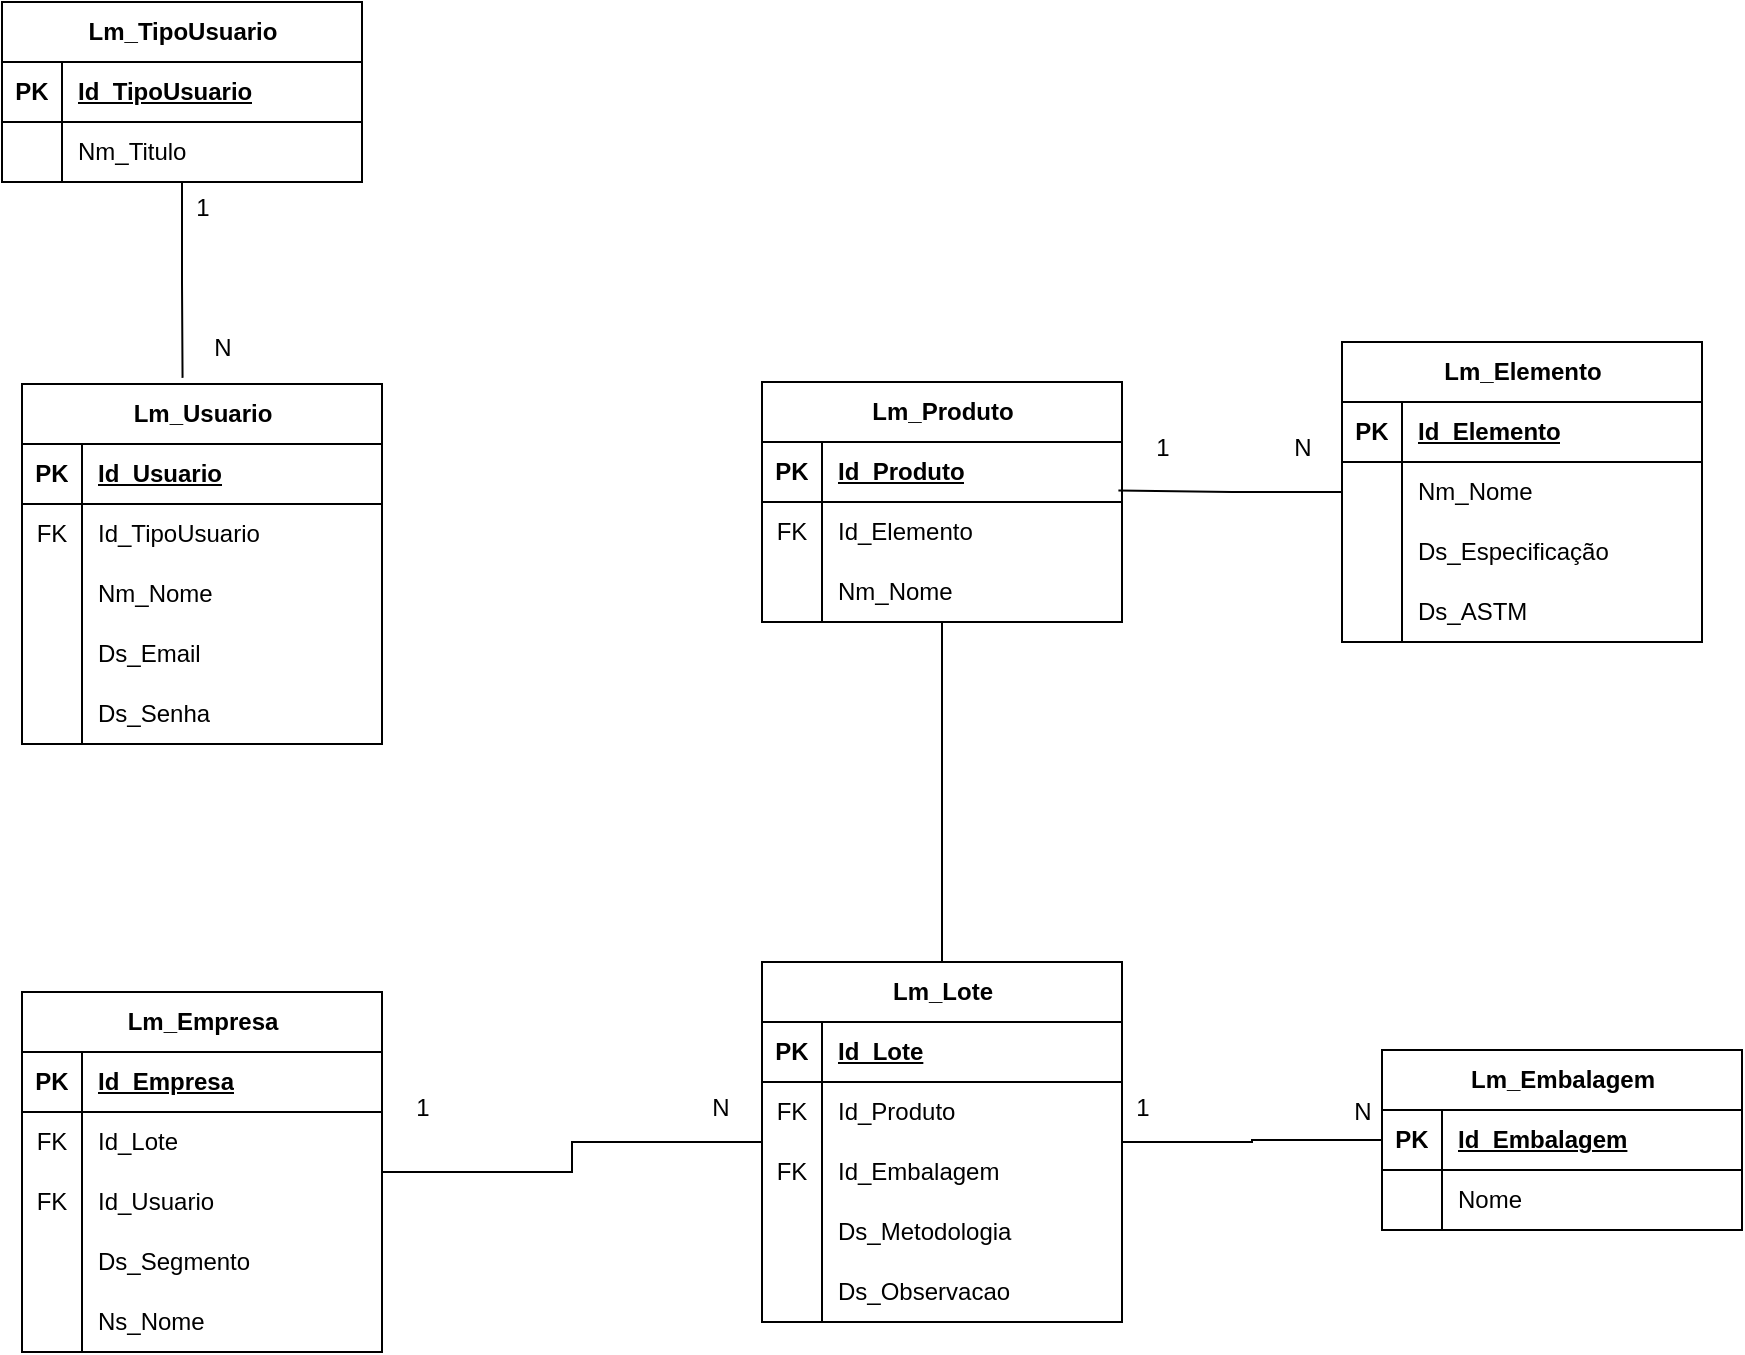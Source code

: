 <mxfile version="21.6.6" type="device">
  <diagram name="Página-1" id="bmn5eWGv1XNmhQKJCM1_">
    <mxGraphModel dx="874" dy="470" grid="1" gridSize="10" guides="1" tooltips="1" connect="1" arrows="1" fold="1" page="1" pageScale="1" pageWidth="827" pageHeight="1169" math="0" shadow="0">
      <root>
        <mxCell id="0" />
        <mxCell id="1" parent="0" />
        <mxCell id="cEam4NDUMq8KvLsOZecw-1" value="Lm_Usuario" style="shape=table;startSize=30;container=1;collapsible=1;childLayout=tableLayout;fixedRows=1;rowLines=0;fontStyle=1;align=center;resizeLast=1;html=1;" parent="1" vertex="1">
          <mxGeometry x="390" y="391" width="180" height="180" as="geometry" />
        </mxCell>
        <mxCell id="cEam4NDUMq8KvLsOZecw-2" value="" style="shape=tableRow;horizontal=0;startSize=0;swimlaneHead=0;swimlaneBody=0;fillColor=none;collapsible=0;dropTarget=0;points=[[0,0.5],[1,0.5]];portConstraint=eastwest;top=0;left=0;right=0;bottom=1;" parent="cEam4NDUMq8KvLsOZecw-1" vertex="1">
          <mxGeometry y="30" width="180" height="30" as="geometry" />
        </mxCell>
        <mxCell id="cEam4NDUMq8KvLsOZecw-3" value="PK" style="shape=partialRectangle;connectable=0;fillColor=none;top=0;left=0;bottom=0;right=0;fontStyle=1;overflow=hidden;whiteSpace=wrap;html=1;" parent="cEam4NDUMq8KvLsOZecw-2" vertex="1">
          <mxGeometry width="30" height="30" as="geometry">
            <mxRectangle width="30" height="30" as="alternateBounds" />
          </mxGeometry>
        </mxCell>
        <mxCell id="cEam4NDUMq8KvLsOZecw-4" value="Id_Usuario" style="shape=partialRectangle;connectable=0;fillColor=none;top=0;left=0;bottom=0;right=0;align=left;spacingLeft=6;fontStyle=5;overflow=hidden;whiteSpace=wrap;html=1;" parent="cEam4NDUMq8KvLsOZecw-2" vertex="1">
          <mxGeometry x="30" width="150" height="30" as="geometry">
            <mxRectangle width="150" height="30" as="alternateBounds" />
          </mxGeometry>
        </mxCell>
        <mxCell id="cEam4NDUMq8KvLsOZecw-5" value="" style="shape=tableRow;horizontal=0;startSize=0;swimlaneHead=0;swimlaneBody=0;fillColor=none;collapsible=0;dropTarget=0;points=[[0,0.5],[1,0.5]];portConstraint=eastwest;top=0;left=0;right=0;bottom=0;" parent="cEam4NDUMq8KvLsOZecw-1" vertex="1">
          <mxGeometry y="60" width="180" height="30" as="geometry" />
        </mxCell>
        <mxCell id="cEam4NDUMq8KvLsOZecw-6" value="FK" style="shape=partialRectangle;connectable=0;fillColor=none;top=0;left=0;bottom=0;right=0;editable=1;overflow=hidden;whiteSpace=wrap;html=1;" parent="cEam4NDUMq8KvLsOZecw-5" vertex="1">
          <mxGeometry width="30" height="30" as="geometry">
            <mxRectangle width="30" height="30" as="alternateBounds" />
          </mxGeometry>
        </mxCell>
        <mxCell id="cEam4NDUMq8KvLsOZecw-7" value="Id_TipoUsuario" style="shape=partialRectangle;connectable=0;fillColor=none;top=0;left=0;bottom=0;right=0;align=left;spacingLeft=6;overflow=hidden;whiteSpace=wrap;html=1;" parent="cEam4NDUMq8KvLsOZecw-5" vertex="1">
          <mxGeometry x="30" width="150" height="30" as="geometry">
            <mxRectangle width="150" height="30" as="alternateBounds" />
          </mxGeometry>
        </mxCell>
        <mxCell id="cEam4NDUMq8KvLsOZecw-11" value="" style="shape=tableRow;horizontal=0;startSize=0;swimlaneHead=0;swimlaneBody=0;fillColor=none;collapsible=0;dropTarget=0;points=[[0,0.5],[1,0.5]];portConstraint=eastwest;top=0;left=0;right=0;bottom=0;" parent="cEam4NDUMq8KvLsOZecw-1" vertex="1">
          <mxGeometry y="90" width="180" height="30" as="geometry" />
        </mxCell>
        <mxCell id="cEam4NDUMq8KvLsOZecw-12" value="" style="shape=partialRectangle;connectable=0;fillColor=none;top=0;left=0;bottom=0;right=0;editable=1;overflow=hidden;whiteSpace=wrap;html=1;" parent="cEam4NDUMq8KvLsOZecw-11" vertex="1">
          <mxGeometry width="30" height="30" as="geometry">
            <mxRectangle width="30" height="30" as="alternateBounds" />
          </mxGeometry>
        </mxCell>
        <mxCell id="cEam4NDUMq8KvLsOZecw-13" value="Nm_Nome" style="shape=partialRectangle;connectable=0;fillColor=none;top=0;left=0;bottom=0;right=0;align=left;spacingLeft=6;overflow=hidden;whiteSpace=wrap;html=1;" parent="cEam4NDUMq8KvLsOZecw-11" vertex="1">
          <mxGeometry x="30" width="150" height="30" as="geometry">
            <mxRectangle width="150" height="30" as="alternateBounds" />
          </mxGeometry>
        </mxCell>
        <mxCell id="cEam4NDUMq8KvLsOZecw-28" value="" style="shape=tableRow;horizontal=0;startSize=0;swimlaneHead=0;swimlaneBody=0;fillColor=none;collapsible=0;dropTarget=0;points=[[0,0.5],[1,0.5]];portConstraint=eastwest;top=0;left=0;right=0;bottom=0;" parent="cEam4NDUMq8KvLsOZecw-1" vertex="1">
          <mxGeometry y="120" width="180" height="30" as="geometry" />
        </mxCell>
        <mxCell id="cEam4NDUMq8KvLsOZecw-29" value="" style="shape=partialRectangle;connectable=0;fillColor=none;top=0;left=0;bottom=0;right=0;editable=1;overflow=hidden;whiteSpace=wrap;html=1;" parent="cEam4NDUMq8KvLsOZecw-28" vertex="1">
          <mxGeometry width="30" height="30" as="geometry">
            <mxRectangle width="30" height="30" as="alternateBounds" />
          </mxGeometry>
        </mxCell>
        <mxCell id="cEam4NDUMq8KvLsOZecw-30" value="Ds_Email&#x9;" style="shape=partialRectangle;connectable=0;fillColor=none;top=0;left=0;bottom=0;right=0;align=left;spacingLeft=6;overflow=hidden;whiteSpace=wrap;html=1;" parent="cEam4NDUMq8KvLsOZecw-28" vertex="1">
          <mxGeometry x="30" width="150" height="30" as="geometry">
            <mxRectangle width="150" height="30" as="alternateBounds" />
          </mxGeometry>
        </mxCell>
        <mxCell id="cEam4NDUMq8KvLsOZecw-142" value="" style="shape=tableRow;horizontal=0;startSize=0;swimlaneHead=0;swimlaneBody=0;fillColor=none;collapsible=0;dropTarget=0;points=[[0,0.5],[1,0.5]];portConstraint=eastwest;top=0;left=0;right=0;bottom=0;" parent="cEam4NDUMq8KvLsOZecw-1" vertex="1">
          <mxGeometry y="150" width="180" height="30" as="geometry" />
        </mxCell>
        <mxCell id="cEam4NDUMq8KvLsOZecw-143" value="" style="shape=partialRectangle;connectable=0;fillColor=none;top=0;left=0;bottom=0;right=0;editable=1;overflow=hidden;whiteSpace=wrap;html=1;" parent="cEam4NDUMq8KvLsOZecw-142" vertex="1">
          <mxGeometry width="30" height="30" as="geometry">
            <mxRectangle width="30" height="30" as="alternateBounds" />
          </mxGeometry>
        </mxCell>
        <mxCell id="cEam4NDUMq8KvLsOZecw-144" value="Ds_Senha" style="shape=partialRectangle;connectable=0;fillColor=none;top=0;left=0;bottom=0;right=0;align=left;spacingLeft=6;overflow=hidden;whiteSpace=wrap;html=1;" parent="cEam4NDUMq8KvLsOZecw-142" vertex="1">
          <mxGeometry x="30" width="150" height="30" as="geometry">
            <mxRectangle width="150" height="30" as="alternateBounds" />
          </mxGeometry>
        </mxCell>
        <mxCell id="cEam4NDUMq8KvLsOZecw-27" style="edgeStyle=orthogonalEdgeStyle;rounded=0;orthogonalLoop=1;jettySize=auto;html=1;entryX=0.446;entryY=-0.017;entryDx=0;entryDy=0;entryPerimeter=0;endArrow=none;endFill=0;" parent="1" source="cEam4NDUMq8KvLsOZecw-14" target="cEam4NDUMq8KvLsOZecw-1" edge="1">
          <mxGeometry relative="1" as="geometry" />
        </mxCell>
        <mxCell id="cEam4NDUMq8KvLsOZecw-14" value="Lm_TipoUsuario" style="shape=table;startSize=30;container=1;collapsible=1;childLayout=tableLayout;fixedRows=1;rowLines=0;fontStyle=1;align=center;resizeLast=1;html=1;" parent="1" vertex="1">
          <mxGeometry x="380" y="200" width="180" height="90" as="geometry" />
        </mxCell>
        <mxCell id="cEam4NDUMq8KvLsOZecw-15" value="" style="shape=tableRow;horizontal=0;startSize=0;swimlaneHead=0;swimlaneBody=0;fillColor=none;collapsible=0;dropTarget=0;points=[[0,0.5],[1,0.5]];portConstraint=eastwest;top=0;left=0;right=0;bottom=1;" parent="cEam4NDUMq8KvLsOZecw-14" vertex="1">
          <mxGeometry y="30" width="180" height="30" as="geometry" />
        </mxCell>
        <mxCell id="cEam4NDUMq8KvLsOZecw-16" value="PK" style="shape=partialRectangle;connectable=0;fillColor=none;top=0;left=0;bottom=0;right=0;fontStyle=1;overflow=hidden;whiteSpace=wrap;html=1;" parent="cEam4NDUMq8KvLsOZecw-15" vertex="1">
          <mxGeometry width="30" height="30" as="geometry">
            <mxRectangle width="30" height="30" as="alternateBounds" />
          </mxGeometry>
        </mxCell>
        <mxCell id="cEam4NDUMq8KvLsOZecw-17" value="Id_TipoUsuario" style="shape=partialRectangle;connectable=0;fillColor=none;top=0;left=0;bottom=0;right=0;align=left;spacingLeft=6;fontStyle=5;overflow=hidden;whiteSpace=wrap;html=1;" parent="cEam4NDUMq8KvLsOZecw-15" vertex="1">
          <mxGeometry x="30" width="150" height="30" as="geometry">
            <mxRectangle width="150" height="30" as="alternateBounds" />
          </mxGeometry>
        </mxCell>
        <mxCell id="cEam4NDUMq8KvLsOZecw-18" value="" style="shape=tableRow;horizontal=0;startSize=0;swimlaneHead=0;swimlaneBody=0;fillColor=none;collapsible=0;dropTarget=0;points=[[0,0.5],[1,0.5]];portConstraint=eastwest;top=0;left=0;right=0;bottom=0;" parent="cEam4NDUMq8KvLsOZecw-14" vertex="1">
          <mxGeometry y="60" width="180" height="30" as="geometry" />
        </mxCell>
        <mxCell id="cEam4NDUMq8KvLsOZecw-19" value="" style="shape=partialRectangle;connectable=0;fillColor=none;top=0;left=0;bottom=0;right=0;editable=1;overflow=hidden;whiteSpace=wrap;html=1;" parent="cEam4NDUMq8KvLsOZecw-18" vertex="1">
          <mxGeometry width="30" height="30" as="geometry">
            <mxRectangle width="30" height="30" as="alternateBounds" />
          </mxGeometry>
        </mxCell>
        <mxCell id="cEam4NDUMq8KvLsOZecw-20" value="Nm_Titulo" style="shape=partialRectangle;connectable=0;fillColor=none;top=0;left=0;bottom=0;right=0;align=left;spacingLeft=6;overflow=hidden;whiteSpace=wrap;html=1;" parent="cEam4NDUMq8KvLsOZecw-18" vertex="1">
          <mxGeometry x="30" width="150" height="30" as="geometry">
            <mxRectangle width="150" height="30" as="alternateBounds" />
          </mxGeometry>
        </mxCell>
        <mxCell id="cEam4NDUMq8KvLsOZecw-117" style="edgeStyle=orthogonalEdgeStyle;rounded=0;orthogonalLoop=1;jettySize=auto;html=1;entryX=0.99;entryY=0.808;entryDx=0;entryDy=0;entryPerimeter=0;endArrow=none;endFill=0;" parent="1" source="cEam4NDUMq8KvLsOZecw-53" target="cEam4NDUMq8KvLsOZecw-102" edge="1">
          <mxGeometry relative="1" as="geometry" />
        </mxCell>
        <mxCell id="cEam4NDUMq8KvLsOZecw-53" value="Lm_Elemento" style="shape=table;startSize=30;container=1;collapsible=1;childLayout=tableLayout;fixedRows=1;rowLines=0;fontStyle=1;align=center;resizeLast=1;html=1;" parent="1" vertex="1">
          <mxGeometry x="1050" y="370" width="180" height="150" as="geometry" />
        </mxCell>
        <mxCell id="cEam4NDUMq8KvLsOZecw-54" value="" style="shape=tableRow;horizontal=0;startSize=0;swimlaneHead=0;swimlaneBody=0;fillColor=none;collapsible=0;dropTarget=0;points=[[0,0.5],[1,0.5]];portConstraint=eastwest;top=0;left=0;right=0;bottom=1;" parent="cEam4NDUMq8KvLsOZecw-53" vertex="1">
          <mxGeometry y="30" width="180" height="30" as="geometry" />
        </mxCell>
        <mxCell id="cEam4NDUMq8KvLsOZecw-55" value="PK" style="shape=partialRectangle;connectable=0;fillColor=none;top=0;left=0;bottom=0;right=0;fontStyle=1;overflow=hidden;whiteSpace=wrap;html=1;" parent="cEam4NDUMq8KvLsOZecw-54" vertex="1">
          <mxGeometry width="30" height="30" as="geometry">
            <mxRectangle width="30" height="30" as="alternateBounds" />
          </mxGeometry>
        </mxCell>
        <mxCell id="cEam4NDUMq8KvLsOZecw-56" value="Id_Elemento" style="shape=partialRectangle;connectable=0;fillColor=none;top=0;left=0;bottom=0;right=0;align=left;spacingLeft=6;fontStyle=5;overflow=hidden;whiteSpace=wrap;html=1;" parent="cEam4NDUMq8KvLsOZecw-54" vertex="1">
          <mxGeometry x="30" width="150" height="30" as="geometry">
            <mxRectangle width="150" height="30" as="alternateBounds" />
          </mxGeometry>
        </mxCell>
        <mxCell id="cEam4NDUMq8KvLsOZecw-57" value="" style="shape=tableRow;horizontal=0;startSize=0;swimlaneHead=0;swimlaneBody=0;fillColor=none;collapsible=0;dropTarget=0;points=[[0,0.5],[1,0.5]];portConstraint=eastwest;top=0;left=0;right=0;bottom=0;" parent="cEam4NDUMq8KvLsOZecw-53" vertex="1">
          <mxGeometry y="60" width="180" height="30" as="geometry" />
        </mxCell>
        <mxCell id="cEam4NDUMq8KvLsOZecw-58" value="" style="shape=partialRectangle;connectable=0;fillColor=none;top=0;left=0;bottom=0;right=0;editable=1;overflow=hidden;whiteSpace=wrap;html=1;" parent="cEam4NDUMq8KvLsOZecw-57" vertex="1">
          <mxGeometry width="30" height="30" as="geometry">
            <mxRectangle width="30" height="30" as="alternateBounds" />
          </mxGeometry>
        </mxCell>
        <mxCell id="cEam4NDUMq8KvLsOZecw-59" value="Nm_Nome" style="shape=partialRectangle;connectable=0;fillColor=none;top=0;left=0;bottom=0;right=0;align=left;spacingLeft=6;overflow=hidden;whiteSpace=wrap;html=1;" parent="cEam4NDUMq8KvLsOZecw-57" vertex="1">
          <mxGeometry x="30" width="150" height="30" as="geometry">
            <mxRectangle width="150" height="30" as="alternateBounds" />
          </mxGeometry>
        </mxCell>
        <mxCell id="cEam4NDUMq8KvLsOZecw-60" value="" style="shape=tableRow;horizontal=0;startSize=0;swimlaneHead=0;swimlaneBody=0;fillColor=none;collapsible=0;dropTarget=0;points=[[0,0.5],[1,0.5]];portConstraint=eastwest;top=0;left=0;right=0;bottom=0;" parent="cEam4NDUMq8KvLsOZecw-53" vertex="1">
          <mxGeometry y="90" width="180" height="30" as="geometry" />
        </mxCell>
        <mxCell id="cEam4NDUMq8KvLsOZecw-61" value="" style="shape=partialRectangle;connectable=0;fillColor=none;top=0;left=0;bottom=0;right=0;editable=1;overflow=hidden;whiteSpace=wrap;html=1;" parent="cEam4NDUMq8KvLsOZecw-60" vertex="1">
          <mxGeometry width="30" height="30" as="geometry">
            <mxRectangle width="30" height="30" as="alternateBounds" />
          </mxGeometry>
        </mxCell>
        <mxCell id="cEam4NDUMq8KvLsOZecw-62" value="Ds_Especificação" style="shape=partialRectangle;connectable=0;fillColor=none;top=0;left=0;bottom=0;right=0;align=left;spacingLeft=6;overflow=hidden;whiteSpace=wrap;html=1;" parent="cEam4NDUMq8KvLsOZecw-60" vertex="1">
          <mxGeometry x="30" width="150" height="30" as="geometry">
            <mxRectangle width="150" height="30" as="alternateBounds" />
          </mxGeometry>
        </mxCell>
        <mxCell id="cEam4NDUMq8KvLsOZecw-63" value="" style="shape=tableRow;horizontal=0;startSize=0;swimlaneHead=0;swimlaneBody=0;fillColor=none;collapsible=0;dropTarget=0;points=[[0,0.5],[1,0.5]];portConstraint=eastwest;top=0;left=0;right=0;bottom=0;" parent="cEam4NDUMq8KvLsOZecw-53" vertex="1">
          <mxGeometry y="120" width="180" height="30" as="geometry" />
        </mxCell>
        <mxCell id="cEam4NDUMq8KvLsOZecw-64" value="" style="shape=partialRectangle;connectable=0;fillColor=none;top=0;left=0;bottom=0;right=0;editable=1;overflow=hidden;whiteSpace=wrap;html=1;" parent="cEam4NDUMq8KvLsOZecw-63" vertex="1">
          <mxGeometry width="30" height="30" as="geometry">
            <mxRectangle width="30" height="30" as="alternateBounds" />
          </mxGeometry>
        </mxCell>
        <mxCell id="cEam4NDUMq8KvLsOZecw-65" value="Ds_ASTM" style="shape=partialRectangle;connectable=0;fillColor=none;top=0;left=0;bottom=0;right=0;align=left;spacingLeft=6;overflow=hidden;whiteSpace=wrap;html=1;" parent="cEam4NDUMq8KvLsOZecw-63" vertex="1">
          <mxGeometry x="30" width="150" height="30" as="geometry">
            <mxRectangle width="150" height="30" as="alternateBounds" />
          </mxGeometry>
        </mxCell>
        <mxCell id="cEam4NDUMq8KvLsOZecw-118" style="edgeStyle=orthogonalEdgeStyle;rounded=0;orthogonalLoop=1;jettySize=auto;html=1;entryX=0;entryY=0.5;entryDx=0;entryDy=0;endArrow=none;endFill=0;" parent="1" source="cEam4NDUMq8KvLsOZecw-69" target="cEam4NDUMq8KvLsOZecw-86" edge="1">
          <mxGeometry relative="1" as="geometry" />
        </mxCell>
        <mxCell id="cEam4NDUMq8KvLsOZecw-69" value="Lm_Lote" style="shape=table;startSize=30;container=1;collapsible=1;childLayout=tableLayout;fixedRows=1;rowLines=0;fontStyle=1;align=center;resizeLast=1;html=1;" parent="1" vertex="1">
          <mxGeometry x="760" y="680" width="180" height="180" as="geometry" />
        </mxCell>
        <mxCell id="cEam4NDUMq8KvLsOZecw-70" value="" style="shape=tableRow;horizontal=0;startSize=0;swimlaneHead=0;swimlaneBody=0;fillColor=none;collapsible=0;dropTarget=0;points=[[0,0.5],[1,0.5]];portConstraint=eastwest;top=0;left=0;right=0;bottom=1;" parent="cEam4NDUMq8KvLsOZecw-69" vertex="1">
          <mxGeometry y="30" width="180" height="30" as="geometry" />
        </mxCell>
        <mxCell id="cEam4NDUMq8KvLsOZecw-71" value="PK" style="shape=partialRectangle;connectable=0;fillColor=none;top=0;left=0;bottom=0;right=0;fontStyle=1;overflow=hidden;whiteSpace=wrap;html=1;" parent="cEam4NDUMq8KvLsOZecw-70" vertex="1">
          <mxGeometry width="30" height="30" as="geometry">
            <mxRectangle width="30" height="30" as="alternateBounds" />
          </mxGeometry>
        </mxCell>
        <mxCell id="cEam4NDUMq8KvLsOZecw-72" value="Id_Lote" style="shape=partialRectangle;connectable=0;fillColor=none;top=0;left=0;bottom=0;right=0;align=left;spacingLeft=6;fontStyle=5;overflow=hidden;whiteSpace=wrap;html=1;" parent="cEam4NDUMq8KvLsOZecw-70" vertex="1">
          <mxGeometry x="30" width="150" height="30" as="geometry">
            <mxRectangle width="150" height="30" as="alternateBounds" />
          </mxGeometry>
        </mxCell>
        <mxCell id="cEam4NDUMq8KvLsOZecw-73" value="" style="shape=tableRow;horizontal=0;startSize=0;swimlaneHead=0;swimlaneBody=0;fillColor=none;collapsible=0;dropTarget=0;points=[[0,0.5],[1,0.5]];portConstraint=eastwest;top=0;left=0;right=0;bottom=0;" parent="cEam4NDUMq8KvLsOZecw-69" vertex="1">
          <mxGeometry y="60" width="180" height="30" as="geometry" />
        </mxCell>
        <mxCell id="cEam4NDUMq8KvLsOZecw-74" value="FK" style="shape=partialRectangle;connectable=0;fillColor=none;top=0;left=0;bottom=0;right=0;editable=1;overflow=hidden;whiteSpace=wrap;html=1;" parent="cEam4NDUMq8KvLsOZecw-73" vertex="1">
          <mxGeometry width="30" height="30" as="geometry">
            <mxRectangle width="30" height="30" as="alternateBounds" />
          </mxGeometry>
        </mxCell>
        <mxCell id="cEam4NDUMq8KvLsOZecw-75" value="Id_Produto" style="shape=partialRectangle;connectable=0;fillColor=none;top=0;left=0;bottom=0;right=0;align=left;spacingLeft=6;overflow=hidden;whiteSpace=wrap;html=1;" parent="cEam4NDUMq8KvLsOZecw-73" vertex="1">
          <mxGeometry x="30" width="150" height="30" as="geometry">
            <mxRectangle width="150" height="30" as="alternateBounds" />
          </mxGeometry>
        </mxCell>
        <mxCell id="cEam4NDUMq8KvLsOZecw-76" value="" style="shape=tableRow;horizontal=0;startSize=0;swimlaneHead=0;swimlaneBody=0;fillColor=none;collapsible=0;dropTarget=0;points=[[0,0.5],[1,0.5]];portConstraint=eastwest;top=0;left=0;right=0;bottom=0;" parent="cEam4NDUMq8KvLsOZecw-69" vertex="1">
          <mxGeometry y="90" width="180" height="30" as="geometry" />
        </mxCell>
        <mxCell id="cEam4NDUMq8KvLsOZecw-77" value="FK" style="shape=partialRectangle;connectable=0;fillColor=none;top=0;left=0;bottom=0;right=0;editable=1;overflow=hidden;whiteSpace=wrap;html=1;" parent="cEam4NDUMq8KvLsOZecw-76" vertex="1">
          <mxGeometry width="30" height="30" as="geometry">
            <mxRectangle width="30" height="30" as="alternateBounds" />
          </mxGeometry>
        </mxCell>
        <mxCell id="cEam4NDUMq8KvLsOZecw-78" value="Id_Embalagem" style="shape=partialRectangle;connectable=0;fillColor=none;top=0;left=0;bottom=0;right=0;align=left;spacingLeft=6;overflow=hidden;whiteSpace=wrap;html=1;" parent="cEam4NDUMq8KvLsOZecw-76" vertex="1">
          <mxGeometry x="30" width="150" height="30" as="geometry">
            <mxRectangle width="150" height="30" as="alternateBounds" />
          </mxGeometry>
        </mxCell>
        <mxCell id="cEam4NDUMq8KvLsOZecw-79" value="" style="shape=tableRow;horizontal=0;startSize=0;swimlaneHead=0;swimlaneBody=0;fillColor=none;collapsible=0;dropTarget=0;points=[[0,0.5],[1,0.5]];portConstraint=eastwest;top=0;left=0;right=0;bottom=0;" parent="cEam4NDUMq8KvLsOZecw-69" vertex="1">
          <mxGeometry y="120" width="180" height="30" as="geometry" />
        </mxCell>
        <mxCell id="cEam4NDUMq8KvLsOZecw-80" value="" style="shape=partialRectangle;connectable=0;fillColor=none;top=0;left=0;bottom=0;right=0;editable=1;overflow=hidden;whiteSpace=wrap;html=1;" parent="cEam4NDUMq8KvLsOZecw-79" vertex="1">
          <mxGeometry width="30" height="30" as="geometry">
            <mxRectangle width="30" height="30" as="alternateBounds" />
          </mxGeometry>
        </mxCell>
        <mxCell id="cEam4NDUMq8KvLsOZecw-81" value="Ds_Metodologia" style="shape=partialRectangle;connectable=0;fillColor=none;top=0;left=0;bottom=0;right=0;align=left;spacingLeft=6;overflow=hidden;whiteSpace=wrap;html=1;" parent="cEam4NDUMq8KvLsOZecw-79" vertex="1">
          <mxGeometry x="30" width="150" height="30" as="geometry">
            <mxRectangle width="150" height="30" as="alternateBounds" />
          </mxGeometry>
        </mxCell>
        <mxCell id="cEam4NDUMq8KvLsOZecw-82" value="" style="shape=tableRow;horizontal=0;startSize=0;swimlaneHead=0;swimlaneBody=0;fillColor=none;collapsible=0;dropTarget=0;points=[[0,0.5],[1,0.5]];portConstraint=eastwest;top=0;left=0;right=0;bottom=0;" parent="cEam4NDUMq8KvLsOZecw-69" vertex="1">
          <mxGeometry y="150" width="180" height="30" as="geometry" />
        </mxCell>
        <mxCell id="cEam4NDUMq8KvLsOZecw-83" value="" style="shape=partialRectangle;connectable=0;fillColor=none;top=0;left=0;bottom=0;right=0;editable=1;overflow=hidden;whiteSpace=wrap;html=1;" parent="cEam4NDUMq8KvLsOZecw-82" vertex="1">
          <mxGeometry width="30" height="30" as="geometry">
            <mxRectangle width="30" height="30" as="alternateBounds" />
          </mxGeometry>
        </mxCell>
        <mxCell id="cEam4NDUMq8KvLsOZecw-84" value="Ds_Observacao" style="shape=partialRectangle;connectable=0;fillColor=none;top=0;left=0;bottom=0;right=0;align=left;spacingLeft=6;overflow=hidden;whiteSpace=wrap;html=1;" parent="cEam4NDUMq8KvLsOZecw-82" vertex="1">
          <mxGeometry x="30" width="150" height="30" as="geometry">
            <mxRectangle width="150" height="30" as="alternateBounds" />
          </mxGeometry>
        </mxCell>
        <mxCell id="cEam4NDUMq8KvLsOZecw-85" value="Lm_Embalagem" style="shape=table;startSize=30;container=1;collapsible=1;childLayout=tableLayout;fixedRows=1;rowLines=0;fontStyle=1;align=center;resizeLast=1;html=1;" parent="1" vertex="1">
          <mxGeometry x="1070" y="724" width="180" height="90" as="geometry" />
        </mxCell>
        <mxCell id="cEam4NDUMq8KvLsOZecw-86" value="" style="shape=tableRow;horizontal=0;startSize=0;swimlaneHead=0;swimlaneBody=0;fillColor=none;collapsible=0;dropTarget=0;points=[[0,0.5],[1,0.5]];portConstraint=eastwest;top=0;left=0;right=0;bottom=1;" parent="cEam4NDUMq8KvLsOZecw-85" vertex="1">
          <mxGeometry y="30" width="180" height="30" as="geometry" />
        </mxCell>
        <mxCell id="cEam4NDUMq8KvLsOZecw-87" value="PK" style="shape=partialRectangle;connectable=0;fillColor=none;top=0;left=0;bottom=0;right=0;fontStyle=1;overflow=hidden;whiteSpace=wrap;html=1;" parent="cEam4NDUMq8KvLsOZecw-86" vertex="1">
          <mxGeometry width="30" height="30" as="geometry">
            <mxRectangle width="30" height="30" as="alternateBounds" />
          </mxGeometry>
        </mxCell>
        <mxCell id="cEam4NDUMq8KvLsOZecw-88" value="Id_Embalagem" style="shape=partialRectangle;connectable=0;fillColor=none;top=0;left=0;bottom=0;right=0;align=left;spacingLeft=6;fontStyle=5;overflow=hidden;whiteSpace=wrap;html=1;" parent="cEam4NDUMq8KvLsOZecw-86" vertex="1">
          <mxGeometry x="30" width="150" height="30" as="geometry">
            <mxRectangle width="150" height="30" as="alternateBounds" />
          </mxGeometry>
        </mxCell>
        <mxCell id="cEam4NDUMq8KvLsOZecw-89" value="" style="shape=tableRow;horizontal=0;startSize=0;swimlaneHead=0;swimlaneBody=0;fillColor=none;collapsible=0;dropTarget=0;points=[[0,0.5],[1,0.5]];portConstraint=eastwest;top=0;left=0;right=0;bottom=0;" parent="cEam4NDUMq8KvLsOZecw-85" vertex="1">
          <mxGeometry y="60" width="180" height="30" as="geometry" />
        </mxCell>
        <mxCell id="cEam4NDUMq8KvLsOZecw-90" value="" style="shape=partialRectangle;connectable=0;fillColor=none;top=0;left=0;bottom=0;right=0;editable=1;overflow=hidden;whiteSpace=wrap;html=1;" parent="cEam4NDUMq8KvLsOZecw-89" vertex="1">
          <mxGeometry width="30" height="30" as="geometry">
            <mxRectangle width="30" height="30" as="alternateBounds" />
          </mxGeometry>
        </mxCell>
        <mxCell id="cEam4NDUMq8KvLsOZecw-91" value="Nome" style="shape=partialRectangle;connectable=0;fillColor=none;top=0;left=0;bottom=0;right=0;align=left;spacingLeft=6;overflow=hidden;whiteSpace=wrap;html=1;" parent="cEam4NDUMq8KvLsOZecw-89" vertex="1">
          <mxGeometry x="30" width="150" height="30" as="geometry">
            <mxRectangle width="150" height="30" as="alternateBounds" />
          </mxGeometry>
        </mxCell>
        <mxCell id="cEam4NDUMq8KvLsOZecw-119" style="edgeStyle=orthogonalEdgeStyle;rounded=0;orthogonalLoop=1;jettySize=auto;html=1;entryX=0.5;entryY=0;entryDx=0;entryDy=0;endArrow=none;endFill=0;" parent="1" source="cEam4NDUMq8KvLsOZecw-101" target="cEam4NDUMq8KvLsOZecw-69" edge="1">
          <mxGeometry relative="1" as="geometry" />
        </mxCell>
        <mxCell id="cEam4NDUMq8KvLsOZecw-101" value="Lm_Produto" style="shape=table;startSize=30;container=1;collapsible=1;childLayout=tableLayout;fixedRows=1;rowLines=0;fontStyle=1;align=center;resizeLast=1;html=1;" parent="1" vertex="1">
          <mxGeometry x="760" y="390" width="180" height="120" as="geometry" />
        </mxCell>
        <mxCell id="cEam4NDUMq8KvLsOZecw-102" value="" style="shape=tableRow;horizontal=0;startSize=0;swimlaneHead=0;swimlaneBody=0;fillColor=none;collapsible=0;dropTarget=0;points=[[0,0.5],[1,0.5]];portConstraint=eastwest;top=0;left=0;right=0;bottom=1;" parent="cEam4NDUMq8KvLsOZecw-101" vertex="1">
          <mxGeometry y="30" width="180" height="30" as="geometry" />
        </mxCell>
        <mxCell id="cEam4NDUMq8KvLsOZecw-103" value="PK" style="shape=partialRectangle;connectable=0;fillColor=none;top=0;left=0;bottom=0;right=0;fontStyle=1;overflow=hidden;whiteSpace=wrap;html=1;" parent="cEam4NDUMq8KvLsOZecw-102" vertex="1">
          <mxGeometry width="30" height="30" as="geometry">
            <mxRectangle width="30" height="30" as="alternateBounds" />
          </mxGeometry>
        </mxCell>
        <mxCell id="cEam4NDUMq8KvLsOZecw-104" value="Id_Produto" style="shape=partialRectangle;connectable=0;fillColor=none;top=0;left=0;bottom=0;right=0;align=left;spacingLeft=6;fontStyle=5;overflow=hidden;whiteSpace=wrap;html=1;" parent="cEam4NDUMq8KvLsOZecw-102" vertex="1">
          <mxGeometry x="30" width="150" height="30" as="geometry">
            <mxRectangle width="150" height="30" as="alternateBounds" />
          </mxGeometry>
        </mxCell>
        <mxCell id="cEam4NDUMq8KvLsOZecw-105" value="" style="shape=tableRow;horizontal=0;startSize=0;swimlaneHead=0;swimlaneBody=0;fillColor=none;collapsible=0;dropTarget=0;points=[[0,0.5],[1,0.5]];portConstraint=eastwest;top=0;left=0;right=0;bottom=0;" parent="cEam4NDUMq8KvLsOZecw-101" vertex="1">
          <mxGeometry y="60" width="180" height="30" as="geometry" />
        </mxCell>
        <mxCell id="cEam4NDUMq8KvLsOZecw-106" value="FK" style="shape=partialRectangle;connectable=0;fillColor=none;top=0;left=0;bottom=0;right=0;editable=1;overflow=hidden;whiteSpace=wrap;html=1;" parent="cEam4NDUMq8KvLsOZecw-105" vertex="1">
          <mxGeometry width="30" height="30" as="geometry">
            <mxRectangle width="30" height="30" as="alternateBounds" />
          </mxGeometry>
        </mxCell>
        <mxCell id="cEam4NDUMq8KvLsOZecw-107" value="Id_Elemento" style="shape=partialRectangle;connectable=0;fillColor=none;top=0;left=0;bottom=0;right=0;align=left;spacingLeft=6;overflow=hidden;whiteSpace=wrap;html=1;" parent="cEam4NDUMq8KvLsOZecw-105" vertex="1">
          <mxGeometry x="30" width="150" height="30" as="geometry">
            <mxRectangle width="150" height="30" as="alternateBounds" />
          </mxGeometry>
        </mxCell>
        <mxCell id="cEam4NDUMq8KvLsOZecw-114" value="" style="shape=tableRow;horizontal=0;startSize=0;swimlaneHead=0;swimlaneBody=0;fillColor=none;collapsible=0;dropTarget=0;points=[[0,0.5],[1,0.5]];portConstraint=eastwest;top=0;left=0;right=0;bottom=0;" parent="cEam4NDUMq8KvLsOZecw-101" vertex="1">
          <mxGeometry y="90" width="180" height="30" as="geometry" />
        </mxCell>
        <mxCell id="cEam4NDUMq8KvLsOZecw-115" value="" style="shape=partialRectangle;connectable=0;fillColor=none;top=0;left=0;bottom=0;right=0;editable=1;overflow=hidden;whiteSpace=wrap;html=1;" parent="cEam4NDUMq8KvLsOZecw-114" vertex="1">
          <mxGeometry width="30" height="30" as="geometry">
            <mxRectangle width="30" height="30" as="alternateBounds" />
          </mxGeometry>
        </mxCell>
        <mxCell id="cEam4NDUMq8KvLsOZecw-116" value="Nm_Nome" style="shape=partialRectangle;connectable=0;fillColor=none;top=0;left=0;bottom=0;right=0;align=left;spacingLeft=6;overflow=hidden;whiteSpace=wrap;html=1;" parent="cEam4NDUMq8KvLsOZecw-114" vertex="1">
          <mxGeometry x="30" width="150" height="30" as="geometry">
            <mxRectangle width="150" height="30" as="alternateBounds" />
          </mxGeometry>
        </mxCell>
        <mxCell id="cEam4NDUMq8KvLsOZecw-136" style="edgeStyle=orthogonalEdgeStyle;rounded=0;orthogonalLoop=1;jettySize=auto;html=1;endArrow=none;endFill=0;" parent="1" source="cEam4NDUMq8KvLsOZecw-120" target="cEam4NDUMq8KvLsOZecw-69" edge="1">
          <mxGeometry relative="1" as="geometry" />
        </mxCell>
        <mxCell id="cEam4NDUMq8KvLsOZecw-120" value="Lm_Empresa" style="shape=table;startSize=30;container=1;collapsible=1;childLayout=tableLayout;fixedRows=1;rowLines=0;fontStyle=1;align=center;resizeLast=1;html=1;" parent="1" vertex="1">
          <mxGeometry x="390" y="695" width="180" height="180" as="geometry" />
        </mxCell>
        <mxCell id="cEam4NDUMq8KvLsOZecw-121" value="" style="shape=tableRow;horizontal=0;startSize=0;swimlaneHead=0;swimlaneBody=0;fillColor=none;collapsible=0;dropTarget=0;points=[[0,0.5],[1,0.5]];portConstraint=eastwest;top=0;left=0;right=0;bottom=1;" parent="cEam4NDUMq8KvLsOZecw-120" vertex="1">
          <mxGeometry y="30" width="180" height="30" as="geometry" />
        </mxCell>
        <mxCell id="cEam4NDUMq8KvLsOZecw-122" value="PK" style="shape=partialRectangle;connectable=0;fillColor=none;top=0;left=0;bottom=0;right=0;fontStyle=1;overflow=hidden;whiteSpace=wrap;html=1;" parent="cEam4NDUMq8KvLsOZecw-121" vertex="1">
          <mxGeometry width="30" height="30" as="geometry">
            <mxRectangle width="30" height="30" as="alternateBounds" />
          </mxGeometry>
        </mxCell>
        <mxCell id="cEam4NDUMq8KvLsOZecw-123" value="Id_Empresa" style="shape=partialRectangle;connectable=0;fillColor=none;top=0;left=0;bottom=0;right=0;align=left;spacingLeft=6;fontStyle=5;overflow=hidden;whiteSpace=wrap;html=1;" parent="cEam4NDUMq8KvLsOZecw-121" vertex="1">
          <mxGeometry x="30" width="150" height="30" as="geometry">
            <mxRectangle width="150" height="30" as="alternateBounds" />
          </mxGeometry>
        </mxCell>
        <mxCell id="cEam4NDUMq8KvLsOZecw-124" value="" style="shape=tableRow;horizontal=0;startSize=0;swimlaneHead=0;swimlaneBody=0;fillColor=none;collapsible=0;dropTarget=0;points=[[0,0.5],[1,0.5]];portConstraint=eastwest;top=0;left=0;right=0;bottom=0;" parent="cEam4NDUMq8KvLsOZecw-120" vertex="1">
          <mxGeometry y="60" width="180" height="30" as="geometry" />
        </mxCell>
        <mxCell id="cEam4NDUMq8KvLsOZecw-125" value="FK" style="shape=partialRectangle;connectable=0;fillColor=none;top=0;left=0;bottom=0;right=0;editable=1;overflow=hidden;whiteSpace=wrap;html=1;" parent="cEam4NDUMq8KvLsOZecw-124" vertex="1">
          <mxGeometry width="30" height="30" as="geometry">
            <mxRectangle width="30" height="30" as="alternateBounds" />
          </mxGeometry>
        </mxCell>
        <mxCell id="cEam4NDUMq8KvLsOZecw-126" value="Id_Lote" style="shape=partialRectangle;connectable=0;fillColor=none;top=0;left=0;bottom=0;right=0;align=left;spacingLeft=6;overflow=hidden;whiteSpace=wrap;html=1;" parent="cEam4NDUMq8KvLsOZecw-124" vertex="1">
          <mxGeometry x="30" width="150" height="30" as="geometry">
            <mxRectangle width="150" height="30" as="alternateBounds" />
          </mxGeometry>
        </mxCell>
        <mxCell id="cEam4NDUMq8KvLsOZecw-127" value="" style="shape=tableRow;horizontal=0;startSize=0;swimlaneHead=0;swimlaneBody=0;fillColor=none;collapsible=0;dropTarget=0;points=[[0,0.5],[1,0.5]];portConstraint=eastwest;top=0;left=0;right=0;bottom=0;" parent="cEam4NDUMq8KvLsOZecw-120" vertex="1">
          <mxGeometry y="90" width="180" height="30" as="geometry" />
        </mxCell>
        <mxCell id="cEam4NDUMq8KvLsOZecw-128" value="FK" style="shape=partialRectangle;connectable=0;fillColor=none;top=0;left=0;bottom=0;right=0;editable=1;overflow=hidden;whiteSpace=wrap;html=1;" parent="cEam4NDUMq8KvLsOZecw-127" vertex="1">
          <mxGeometry width="30" height="30" as="geometry">
            <mxRectangle width="30" height="30" as="alternateBounds" />
          </mxGeometry>
        </mxCell>
        <mxCell id="cEam4NDUMq8KvLsOZecw-129" value="Id_Usuario" style="shape=partialRectangle;connectable=0;fillColor=none;top=0;left=0;bottom=0;right=0;align=left;spacingLeft=6;overflow=hidden;whiteSpace=wrap;html=1;" parent="cEam4NDUMq8KvLsOZecw-127" vertex="1">
          <mxGeometry x="30" width="150" height="30" as="geometry">
            <mxRectangle width="150" height="30" as="alternateBounds" />
          </mxGeometry>
        </mxCell>
        <mxCell id="cEam4NDUMq8KvLsOZecw-130" value="" style="shape=tableRow;horizontal=0;startSize=0;swimlaneHead=0;swimlaneBody=0;fillColor=none;collapsible=0;dropTarget=0;points=[[0,0.5],[1,0.5]];portConstraint=eastwest;top=0;left=0;right=0;bottom=0;" parent="cEam4NDUMq8KvLsOZecw-120" vertex="1">
          <mxGeometry y="120" width="180" height="30" as="geometry" />
        </mxCell>
        <mxCell id="cEam4NDUMq8KvLsOZecw-131" value="" style="shape=partialRectangle;connectable=0;fillColor=none;top=0;left=0;bottom=0;right=0;editable=1;overflow=hidden;whiteSpace=wrap;html=1;" parent="cEam4NDUMq8KvLsOZecw-130" vertex="1">
          <mxGeometry width="30" height="30" as="geometry">
            <mxRectangle width="30" height="30" as="alternateBounds" />
          </mxGeometry>
        </mxCell>
        <mxCell id="cEam4NDUMq8KvLsOZecw-132" value="Ds_Segmento" style="shape=partialRectangle;connectable=0;fillColor=none;top=0;left=0;bottom=0;right=0;align=left;spacingLeft=6;overflow=hidden;whiteSpace=wrap;html=1;" parent="cEam4NDUMq8KvLsOZecw-130" vertex="1">
          <mxGeometry x="30" width="150" height="30" as="geometry">
            <mxRectangle width="150" height="30" as="alternateBounds" />
          </mxGeometry>
        </mxCell>
        <mxCell id="zfRGwZTfeekBiMBud1Wt-4" value="" style="shape=tableRow;horizontal=0;startSize=0;swimlaneHead=0;swimlaneBody=0;fillColor=none;collapsible=0;dropTarget=0;points=[[0,0.5],[1,0.5]];portConstraint=eastwest;top=0;left=0;right=0;bottom=0;" vertex="1" parent="cEam4NDUMq8KvLsOZecw-120">
          <mxGeometry y="150" width="180" height="30" as="geometry" />
        </mxCell>
        <mxCell id="zfRGwZTfeekBiMBud1Wt-5" value="" style="shape=partialRectangle;connectable=0;fillColor=none;top=0;left=0;bottom=0;right=0;editable=1;overflow=hidden;whiteSpace=wrap;html=1;" vertex="1" parent="zfRGwZTfeekBiMBud1Wt-4">
          <mxGeometry width="30" height="30" as="geometry">
            <mxRectangle width="30" height="30" as="alternateBounds" />
          </mxGeometry>
        </mxCell>
        <mxCell id="zfRGwZTfeekBiMBud1Wt-6" value="Ns_Nome" style="shape=partialRectangle;connectable=0;fillColor=none;top=0;left=0;bottom=0;right=0;align=left;spacingLeft=6;overflow=hidden;whiteSpace=wrap;html=1;" vertex="1" parent="zfRGwZTfeekBiMBud1Wt-4">
          <mxGeometry x="30" width="150" height="30" as="geometry">
            <mxRectangle width="150" height="30" as="alternateBounds" />
          </mxGeometry>
        </mxCell>
        <mxCell id="cEam4NDUMq8KvLsOZecw-138" value="1" style="text;html=1;align=center;verticalAlign=middle;resizable=0;points=[];autosize=1;strokeColor=none;fillColor=none;" parent="1" vertex="1">
          <mxGeometry x="945" y="408" width="30" height="30" as="geometry" />
        </mxCell>
        <mxCell id="cEam4NDUMq8KvLsOZecw-139" value="N" style="text;html=1;align=center;verticalAlign=middle;resizable=0;points=[];autosize=1;strokeColor=none;fillColor=none;" parent="1" vertex="1">
          <mxGeometry x="1015" y="408" width="30" height="30" as="geometry" />
        </mxCell>
        <mxCell id="cEam4NDUMq8KvLsOZecw-140" value="N" style="text;html=1;align=center;verticalAlign=middle;resizable=0;points=[];autosize=1;strokeColor=none;fillColor=none;" parent="1" vertex="1">
          <mxGeometry x="1045" y="740" width="30" height="30" as="geometry" />
        </mxCell>
        <mxCell id="cEam4NDUMq8KvLsOZecw-141" value="1" style="text;html=1;align=center;verticalAlign=middle;resizable=0;points=[];autosize=1;strokeColor=none;fillColor=none;" parent="1" vertex="1">
          <mxGeometry x="935" y="738" width="30" height="30" as="geometry" />
        </mxCell>
        <mxCell id="cEam4NDUMq8KvLsOZecw-145" value="1" style="text;html=1;align=center;verticalAlign=middle;resizable=0;points=[];autosize=1;strokeColor=none;fillColor=none;" parent="1" vertex="1">
          <mxGeometry x="575" y="738" width="30" height="30" as="geometry" />
        </mxCell>
        <mxCell id="cEam4NDUMq8KvLsOZecw-149" value="N" style="text;html=1;align=center;verticalAlign=middle;resizable=0;points=[];autosize=1;strokeColor=none;fillColor=none;" parent="1" vertex="1">
          <mxGeometry x="724" y="738" width="30" height="30" as="geometry" />
        </mxCell>
        <mxCell id="cEam4NDUMq8KvLsOZecw-150" value="1" style="text;html=1;align=center;verticalAlign=middle;resizable=0;points=[];autosize=1;strokeColor=none;fillColor=none;" parent="1" vertex="1">
          <mxGeometry x="465" y="288" width="30" height="30" as="geometry" />
        </mxCell>
        <mxCell id="cEam4NDUMq8KvLsOZecw-153" value="N" style="text;html=1;align=center;verticalAlign=middle;resizable=0;points=[];autosize=1;strokeColor=none;fillColor=none;" parent="1" vertex="1">
          <mxGeometry x="475" y="358" width="30" height="30" as="geometry" />
        </mxCell>
      </root>
    </mxGraphModel>
  </diagram>
</mxfile>
